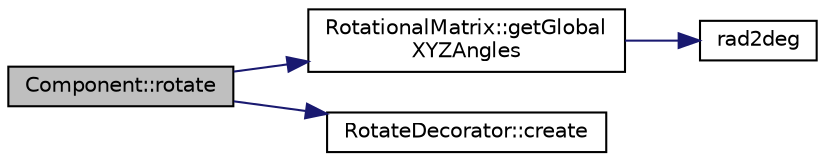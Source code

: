 digraph "Component::rotate"
{
  edge [fontname="Helvetica",fontsize="10",labelfontname="Helvetica",labelfontsize="10"];
  node [fontname="Helvetica",fontsize="10",shape=record];
  rankdir="LR";
  Node1 [label="Component::rotate",height=0.2,width=0.4,color="black", fillcolor="grey75", style="filled" fontcolor="black"];
  Node1 -> Node2 [color="midnightblue",fontsize="10",style="solid",fontname="Helvetica"];
  Node2 [label="RotationalMatrix::getGlobal\lXYZAngles",height=0.2,width=0.4,color="black", fillcolor="white", style="filled",URL="$classRotationalMatrix.html#a6e8d9b68336d9507fb71f0e8fea58524",tooltip="Gets the rotation angles about the fixed axes x,y,z. Obtains the rotation angles about the fixed x..."];
  Node2 -> Node3 [color="midnightblue",fontsize="10",style="solid",fontname="Helvetica"];
  Node3 [label="rad2deg",height=0.2,width=0.4,color="black", fillcolor="white", style="filled",URL="$Math_8h.html#a638b7a3259334d9389d4dcb31cb7dfea"];
  Node1 -> Node4 [color="midnightblue",fontsize="10",style="solid",fontname="Helvetica"];
  Node4 [label="RotateDecorator::create",height=0.2,width=0.4,color="black", fillcolor="white", style="filled",URL="$classRotateDecorator.html#a1c259b6b8731e985a46a7f985c1ae511",tooltip="Default factory method."];
}
